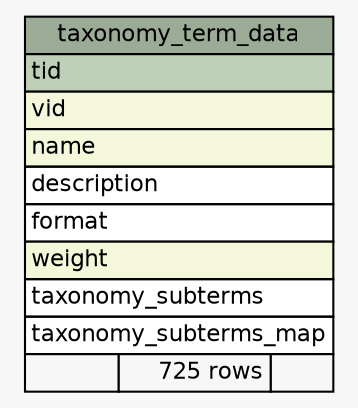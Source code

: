 // dot 2.30.1 on Mac OS X 10.8.3
// SchemaSpy rev 590
digraph "taxonomy_term_data" {
  graph [
    rankdir="RL"
    bgcolor="#f7f7f7"
    nodesep="0.18"
    ranksep="0.46"
    fontname="Helvetica"
    fontsize="11"
  ];
  node [
    fontname="Helvetica"
    fontsize="11"
    shape="plaintext"
  ];
  edge [
    arrowsize="0.8"
  ];
  "taxonomy_term_data" [
    label=<
    <TABLE BORDER="0" CELLBORDER="1" CELLSPACING="0" BGCOLOR="#ffffff">
      <TR><TD COLSPAN="3" BGCOLOR="#9bab96" ALIGN="CENTER">taxonomy_term_data</TD></TR>
      <TR><TD PORT="tid" COLSPAN="3" BGCOLOR="#bed1b8" ALIGN="LEFT">tid</TD></TR>
      <TR><TD PORT="vid" COLSPAN="3" BGCOLOR="#f4f7da" ALIGN="LEFT">vid</TD></TR>
      <TR><TD PORT="name" COLSPAN="3" BGCOLOR="#f4f7da" ALIGN="LEFT">name</TD></TR>
      <TR><TD PORT="description" COLSPAN="3" ALIGN="LEFT">description</TD></TR>
      <TR><TD PORT="format" COLSPAN="3" ALIGN="LEFT">format</TD></TR>
      <TR><TD PORT="weight" COLSPAN="3" BGCOLOR="#f4f7da" ALIGN="LEFT">weight</TD></TR>
      <TR><TD PORT="taxonomy_subterms" COLSPAN="3" ALIGN="LEFT">taxonomy_subterms</TD></TR>
      <TR><TD PORT="taxonomy_subterms_map" COLSPAN="3" ALIGN="LEFT">taxonomy_subterms_map</TD></TR>
      <TR><TD ALIGN="LEFT" BGCOLOR="#f7f7f7">  </TD><TD ALIGN="RIGHT" BGCOLOR="#f7f7f7">725 rows</TD><TD ALIGN="RIGHT" BGCOLOR="#f7f7f7">  </TD></TR>
    </TABLE>>
    URL="tables/taxonomy_term_data.html"
    tooltip="taxonomy_term_data"
  ];
}
